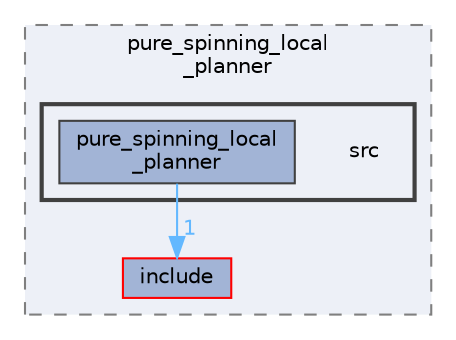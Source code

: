 digraph "smacc_client_library/move_base_z_client/custom_planners/pure_spinning_local_planner/src"
{
 // LATEX_PDF_SIZE
  bgcolor="transparent";
  edge [fontname=Helvetica,fontsize=10,labelfontname=Helvetica,labelfontsize=10];
  node [fontname=Helvetica,fontsize=10,shape=box,height=0.2,width=0.4];
  compound=true
  subgraph clusterdir_596fd071a9570f70d8abf49f7577b040 {
    graph [ bgcolor="#edf0f7", pencolor="grey50", label="pure_spinning_local\l_planner", fontname=Helvetica,fontsize=10 style="filled,dashed", URL="dir_596fd071a9570f70d8abf49f7577b040.html",tooltip=""]
  dir_6dcdaeea588170f125847a8433ef05a0 [label="include", fillcolor="#a2b4d6", color="red", style="filled", URL="dir_6dcdaeea588170f125847a8433ef05a0.html",tooltip=""];
  subgraph clusterdir_f20eb21dd8503093944195be0ae09ffd {
    graph [ bgcolor="#edf0f7", pencolor="grey25", label="", fontname=Helvetica,fontsize=10 style="filled,bold", URL="dir_f20eb21dd8503093944195be0ae09ffd.html",tooltip=""]
    dir_f20eb21dd8503093944195be0ae09ffd [shape=plaintext, label="src"];
  dir_f5744eabdd30c7ff501e3fbc9f9f229b [label="pure_spinning_local\l_planner", fillcolor="#a2b4d6", color="grey25", style="filled", URL="dir_f5744eabdd30c7ff501e3fbc9f9f229b.html",tooltip=""];
  }
  }
  dir_f5744eabdd30c7ff501e3fbc9f9f229b->dir_6dcdaeea588170f125847a8433ef05a0 [headlabel="1", labeldistance=1.5 headhref="dir_000084_000046.html" color="steelblue1" fontcolor="steelblue1"];
}
